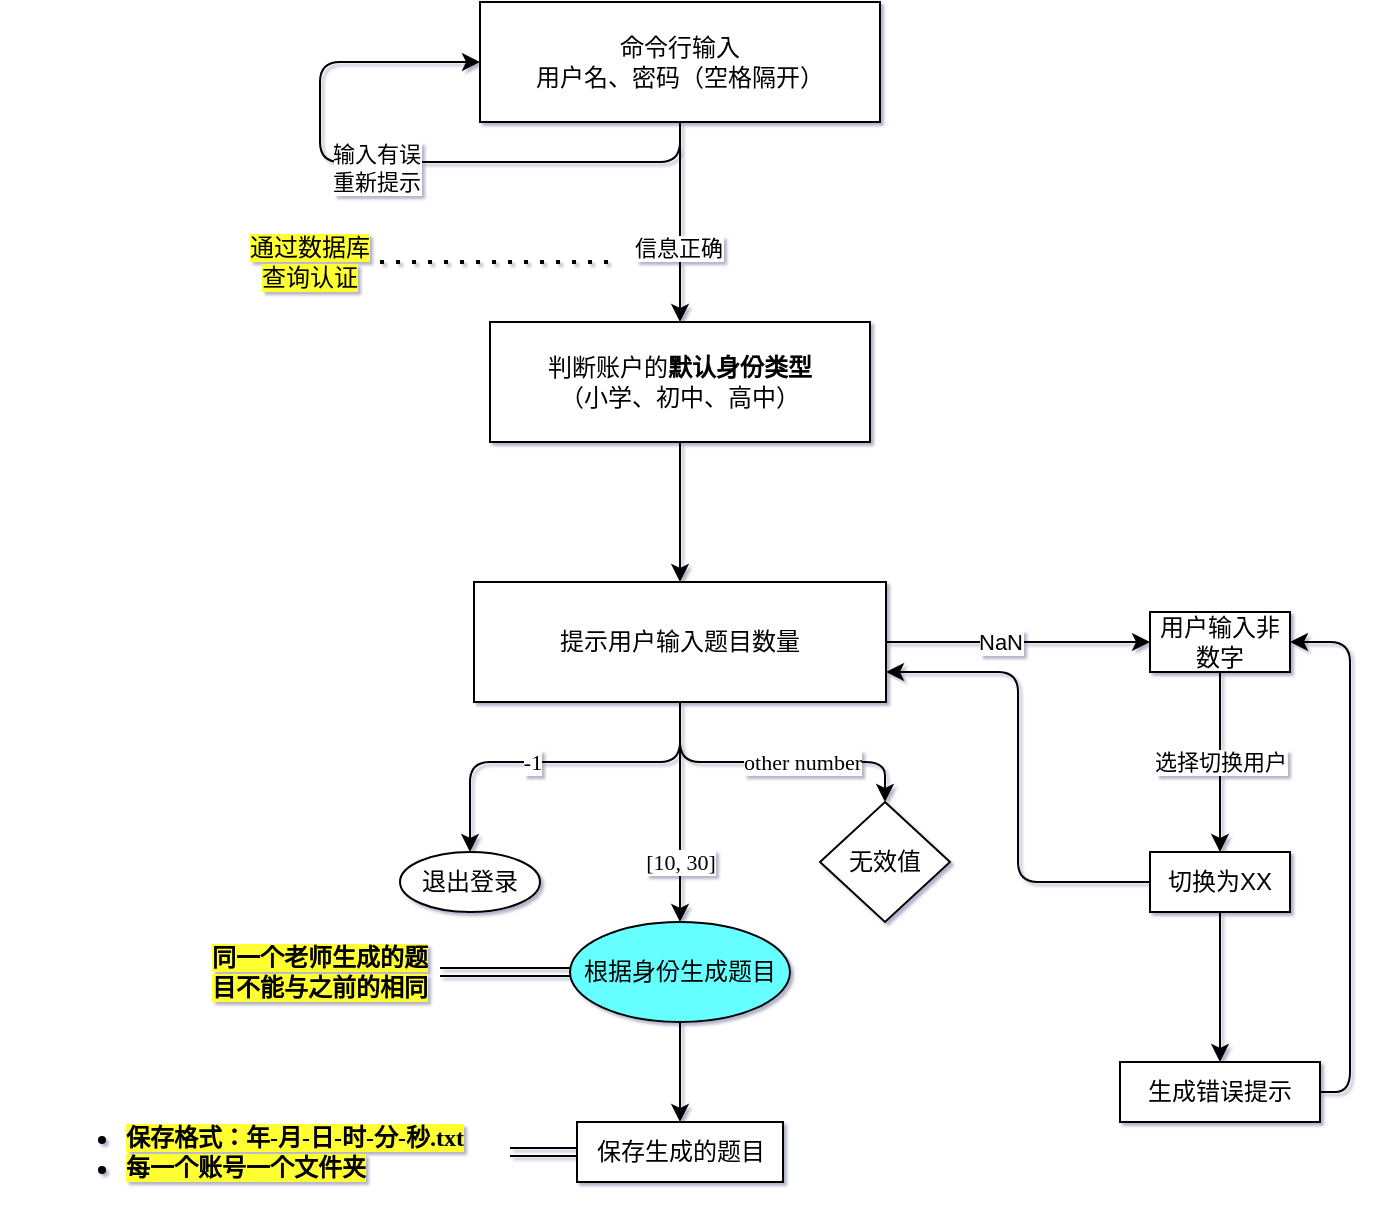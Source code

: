 <mxfile version="13.7.5" type="github">
  <diagram id="y6731CKwt_YFJlE6ePr3" name="Page-1">
    <mxGraphModel dx="1170" dy="789" grid="1" gridSize="10" guides="1" tooltips="1" connect="1" arrows="1" fold="1" page="1" pageScale="1" pageWidth="3300" pageHeight="4681" background="none" math="0" shadow="1">
      <root>
        <mxCell id="0" />
        <mxCell id="1" parent="0" />
        <mxCell id="1mZwxNp2BWopFvEGm9J5-4" style="edgeStyle=orthogonalEdgeStyle;orthogonalLoop=1;jettySize=auto;html=1;fontFamily=Verdana;" parent="1" source="1mZwxNp2BWopFvEGm9J5-1" target="1mZwxNp2BWopFvEGm9J5-7" edge="1">
          <mxGeometry relative="1" as="geometry">
            <mxPoint x="680" y="330" as="targetPoint" />
          </mxGeometry>
        </mxCell>
        <mxCell id="1mZwxNp2BWopFvEGm9J5-5" value="信息正确" style="edgeLabel;html=1;align=center;verticalAlign=middle;resizable=0;points=[];fontFamily=Verdana;" parent="1mZwxNp2BWopFvEGm9J5-4" vertex="1" connectable="0">
          <mxGeometry x="0.256" y="-1" relative="1" as="geometry">
            <mxPoint as="offset" />
          </mxGeometry>
        </mxCell>
        <mxCell id="1mZwxNp2BWopFvEGm9J5-1" value="命令行输入&lt;br&gt;用户名、密码（空格隔开）" style="whiteSpace=wrap;html=1;fontFamily=Verdana;" parent="1" vertex="1">
          <mxGeometry x="580" y="180" width="200" height="60" as="geometry" />
        </mxCell>
        <mxCell id="1mZwxNp2BWopFvEGm9J5-2" style="edgeStyle=orthogonalEdgeStyle;orthogonalLoop=1;jettySize=auto;html=1;entryX=0;entryY=0.5;entryDx=0;entryDy=0;fontFamily=Verdana;" parent="1" source="1mZwxNp2BWopFvEGm9J5-1" target="1mZwxNp2BWopFvEGm9J5-1" edge="1">
          <mxGeometry relative="1" as="geometry">
            <Array as="points">
              <mxPoint x="680" y="260" />
              <mxPoint x="500" y="260" />
              <mxPoint x="500" y="210" />
            </Array>
          </mxGeometry>
        </mxCell>
        <mxCell id="1mZwxNp2BWopFvEGm9J5-3" value="输入有误&lt;br&gt;重新提示" style="edgeLabel;html=1;align=center;verticalAlign=middle;resizable=0;points=[];fontFamily=Verdana;" parent="1mZwxNp2BWopFvEGm9J5-2" vertex="1" connectable="0">
          <mxGeometry x="0.042" y="3" relative="1" as="geometry">
            <mxPoint as="offset" />
          </mxGeometry>
        </mxCell>
        <mxCell id="wMG-3gAziZJRUNIapBy7-40" style="edgeStyle=orthogonalEdgeStyle;curved=0;rounded=1;sketch=0;orthogonalLoop=1;jettySize=auto;html=1;entryX=0.5;entryY=0;entryDx=0;entryDy=0;" edge="1" parent="1" source="1mZwxNp2BWopFvEGm9J5-7" target="1mZwxNp2BWopFvEGm9J5-10">
          <mxGeometry relative="1" as="geometry" />
        </mxCell>
        <mxCell id="1mZwxNp2BWopFvEGm9J5-7" value="判断账户的&lt;b&gt;默认身份类型&lt;/b&gt;&lt;br&gt;（小学、初中、高中）&lt;br&gt;" style="whiteSpace=wrap;html=1;fontFamily=Verdana;" parent="1" vertex="1">
          <mxGeometry x="585" y="340" width="190" height="60" as="geometry" />
        </mxCell>
        <mxCell id="wMG-3gAziZJRUNIapBy7-2" style="edgeStyle=orthogonalEdgeStyle;orthogonalLoop=1;jettySize=auto;html=1;fontFamily=Verdana;" edge="1" parent="1" source="1mZwxNp2BWopFvEGm9J5-10" target="wMG-3gAziZJRUNIapBy7-1">
          <mxGeometry relative="1" as="geometry" />
        </mxCell>
        <mxCell id="wMG-3gAziZJRUNIapBy7-3" value="[10, 30]" style="edgeLabel;html=1;align=center;verticalAlign=middle;resizable=0;points=[];fontFamily=Verdana;" vertex="1" connectable="0" parent="wMG-3gAziZJRUNIapBy7-2">
          <mxGeometry x="0.247" y="2" relative="1" as="geometry">
            <mxPoint x="-2" y="11" as="offset" />
          </mxGeometry>
        </mxCell>
        <mxCell id="wMG-3gAziZJRUNIapBy7-5" style="edgeStyle=orthogonalEdgeStyle;orthogonalLoop=1;jettySize=auto;html=1;entryX=0.5;entryY=0;entryDx=0;entryDy=0;fontFamily=Verdana;" edge="1" parent="1" source="1mZwxNp2BWopFvEGm9J5-10" target="wMG-3gAziZJRUNIapBy7-4">
          <mxGeometry relative="1" as="geometry">
            <Array as="points">
              <mxPoint x="680" y="560" />
              <mxPoint x="575" y="560" />
            </Array>
          </mxGeometry>
        </mxCell>
        <mxCell id="wMG-3gAziZJRUNIapBy7-6" value="-1" style="edgeLabel;html=1;align=center;verticalAlign=middle;resizable=0;points=[];fontFamily=Verdana;" vertex="1" connectable="0" parent="wMG-3gAziZJRUNIapBy7-5">
          <mxGeometry x="0.138" y="-4" relative="1" as="geometry">
            <mxPoint x="-2" y="4" as="offset" />
          </mxGeometry>
        </mxCell>
        <mxCell id="wMG-3gAziZJRUNIapBy7-9" style="edgeStyle=orthogonalEdgeStyle;orthogonalLoop=1;jettySize=auto;html=1;entryX=0.5;entryY=0;entryDx=0;entryDy=0;fontFamily=Verdana;" edge="1" parent="1" source="1mZwxNp2BWopFvEGm9J5-10" target="wMG-3gAziZJRUNIapBy7-8">
          <mxGeometry relative="1" as="geometry">
            <Array as="points">
              <mxPoint x="680" y="560" />
              <mxPoint x="783" y="560" />
            </Array>
          </mxGeometry>
        </mxCell>
        <mxCell id="wMG-3gAziZJRUNIapBy7-10" value="other number" style="edgeLabel;html=1;align=center;verticalAlign=middle;resizable=0;points=[];fontFamily=Verdana;" vertex="1" connectable="0" parent="wMG-3gAziZJRUNIapBy7-9">
          <mxGeometry x="0.193" relative="1" as="geometry">
            <mxPoint as="offset" />
          </mxGeometry>
        </mxCell>
        <mxCell id="wMG-3gAziZJRUNIapBy7-41" style="edgeStyle=orthogonalEdgeStyle;curved=0;rounded=1;sketch=0;orthogonalLoop=1;jettySize=auto;html=1;entryX=0;entryY=0.5;entryDx=0;entryDy=0;" edge="1" parent="1" source="1mZwxNp2BWopFvEGm9J5-10" target="wMG-3gAziZJRUNIapBy7-21">
          <mxGeometry relative="1" as="geometry" />
        </mxCell>
        <mxCell id="wMG-3gAziZJRUNIapBy7-43" value="NaN" style="edgeLabel;html=1;align=center;verticalAlign=middle;resizable=0;points=[];" vertex="1" connectable="0" parent="wMG-3gAziZJRUNIapBy7-41">
          <mxGeometry x="-0.197" y="1" relative="1" as="geometry">
            <mxPoint x="4" y="1" as="offset" />
          </mxGeometry>
        </mxCell>
        <mxCell id="1mZwxNp2BWopFvEGm9J5-10" value="提示用户输入题目数量" style="whiteSpace=wrap;html=1;fontFamily=Verdana;" parent="1" vertex="1">
          <mxGeometry x="577" y="470" width="206" height="60" as="geometry" />
        </mxCell>
        <mxCell id="wMG-3gAziZJRUNIapBy7-12" style="edgeStyle=orthogonalEdgeStyle;orthogonalLoop=1;jettySize=auto;html=1;shape=link;fontFamily=Verdana;" edge="1" parent="1" source="wMG-3gAziZJRUNIapBy7-1" target="wMG-3gAziZJRUNIapBy7-11">
          <mxGeometry relative="1" as="geometry" />
        </mxCell>
        <mxCell id="wMG-3gAziZJRUNIapBy7-13" style="edgeStyle=orthogonalEdgeStyle;orthogonalLoop=1;jettySize=auto;html=1;entryX=0.5;entryY=0;entryDx=0;entryDy=0;fontFamily=Verdana;" edge="1" parent="1" source="wMG-3gAziZJRUNIapBy7-1" target="wMG-3gAziZJRUNIapBy7-15">
          <mxGeometry relative="1" as="geometry">
            <mxPoint x="680" y="740" as="targetPoint" />
          </mxGeometry>
        </mxCell>
        <mxCell id="wMG-3gAziZJRUNIapBy7-1" value="根据身份生成题目" style="ellipse;whiteSpace=wrap;html=1;fontFamily=Verdana;fillColor=#66FFFF;" vertex="1" parent="1">
          <mxGeometry x="625" y="640" width="110" height="50" as="geometry" />
        </mxCell>
        <mxCell id="wMG-3gAziZJRUNIapBy7-4" value="退出登录" style="ellipse;whiteSpace=wrap;html=1;fontFamily=Verdana;" vertex="1" parent="1">
          <mxGeometry x="540" y="605" width="70" height="30" as="geometry" />
        </mxCell>
        <mxCell id="wMG-3gAziZJRUNIapBy7-8" value="无效值" style="rhombus;whiteSpace=wrap;html=1;fontFamily=Verdana;" vertex="1" parent="1">
          <mxGeometry x="750" y="580" width="65" height="60" as="geometry" />
        </mxCell>
        <mxCell id="wMG-3gAziZJRUNIapBy7-11" value="&lt;b style=&quot;background-color: rgb(255 , 255 , 51)&quot;&gt;同一个老师生成的题目不能与之前的相同&lt;/b&gt;" style="text;html=1;strokeColor=none;fillColor=none;align=center;verticalAlign=middle;whiteSpace=wrap;fontFamily=Verdana;" vertex="1" parent="1">
          <mxGeometry x="440" y="655" width="120" height="20" as="geometry" />
        </mxCell>
        <mxCell id="wMG-3gAziZJRUNIapBy7-16" style="edgeStyle=orthogonalEdgeStyle;orthogonalLoop=1;jettySize=auto;html=1;shape=link;fontFamily=Verdana;entryX=1;entryY=0.5;entryDx=0;entryDy=0;" edge="1" parent="1" source="wMG-3gAziZJRUNIapBy7-15" target="wMG-3gAziZJRUNIapBy7-17">
          <mxGeometry relative="1" as="geometry">
            <mxPoint x="585" y="755" as="targetPoint" />
          </mxGeometry>
        </mxCell>
        <mxCell id="wMG-3gAziZJRUNIapBy7-15" value="保存生成的题目" style="whiteSpace=wrap;html=1;fontFamily=Verdana;" vertex="1" parent="1">
          <mxGeometry x="628.5" y="740" width="103" height="30" as="geometry" />
        </mxCell>
        <mxCell id="wMG-3gAziZJRUNIapBy7-17" value="&lt;ul&gt;&lt;li style=&quot;text-align: left&quot;&gt;&lt;span style=&quot;background-color: rgb(255 , 255 , 51)&quot;&gt;&lt;b&gt;保存格式：年-月-日-时-分-秒.txt&lt;/b&gt;&lt;/span&gt;&lt;/li&gt;&lt;li style=&quot;text-align: left&quot;&gt;&lt;span style=&quot;background-color: rgb(255 , 255 , 51)&quot;&gt;&lt;b&gt;每一个账号一个文件夹&lt;/b&gt;&lt;/span&gt;&lt;/li&gt;&lt;/ul&gt;" style="text;html=1;strokeColor=none;fillColor=none;align=center;verticalAlign=middle;whiteSpace=wrap;fontFamily=Verdana;" vertex="1" parent="1">
          <mxGeometry x="340" y="727.5" width="255" height="55" as="geometry" />
        </mxCell>
        <mxCell id="wMG-3gAziZJRUNIapBy7-28" style="edgeStyle=orthogonalEdgeStyle;curved=0;rounded=1;sketch=0;orthogonalLoop=1;jettySize=auto;html=1;" edge="1" parent="1" source="wMG-3gAziZJRUNIapBy7-19" target="wMG-3gAziZJRUNIapBy7-27">
          <mxGeometry relative="1" as="geometry" />
        </mxCell>
        <mxCell id="wMG-3gAziZJRUNIapBy7-42" style="edgeStyle=orthogonalEdgeStyle;curved=0;rounded=1;sketch=0;orthogonalLoop=1;jettySize=auto;html=1;entryX=1;entryY=0.75;entryDx=0;entryDy=0;" edge="1" parent="1" source="wMG-3gAziZJRUNIapBy7-19" target="1mZwxNp2BWopFvEGm9J5-10">
          <mxGeometry relative="1" as="geometry" />
        </mxCell>
        <mxCell id="wMG-3gAziZJRUNIapBy7-19" value="切换为XX" style="rounded=0;whiteSpace=wrap;html=1;sketch=0;" vertex="1" parent="1">
          <mxGeometry x="915" y="605" width="70" height="30" as="geometry" />
        </mxCell>
        <mxCell id="wMG-3gAziZJRUNIapBy7-22" value="选择切换用户" style="edgeStyle=orthogonalEdgeStyle;curved=0;rounded=1;sketch=0;orthogonalLoop=1;jettySize=auto;html=1;entryX=0.5;entryY=0;entryDx=0;entryDy=0;" edge="1" parent="1" source="wMG-3gAziZJRUNIapBy7-21" target="wMG-3gAziZJRUNIapBy7-19">
          <mxGeometry relative="1" as="geometry" />
        </mxCell>
        <mxCell id="wMG-3gAziZJRUNIapBy7-21" value="用户输入非数字" style="rounded=0;whiteSpace=wrap;html=1;sketch=0;" vertex="1" parent="1">
          <mxGeometry x="915" y="485" width="70" height="30" as="geometry" />
        </mxCell>
        <mxCell id="wMG-3gAziZJRUNIapBy7-29" style="edgeStyle=orthogonalEdgeStyle;curved=0;rounded=1;sketch=0;orthogonalLoop=1;jettySize=auto;html=1;entryX=1;entryY=0.5;entryDx=0;entryDy=0;" edge="1" parent="1" source="wMG-3gAziZJRUNIapBy7-27" target="wMG-3gAziZJRUNIapBy7-21">
          <mxGeometry relative="1" as="geometry">
            <Array as="points">
              <mxPoint x="1015" y="725" />
              <mxPoint x="1015" y="500" />
            </Array>
          </mxGeometry>
        </mxCell>
        <mxCell id="wMG-3gAziZJRUNIapBy7-27" value="生成错误提示" style="rounded=0;whiteSpace=wrap;html=1;sketch=0;" vertex="1" parent="1">
          <mxGeometry x="900" y="710" width="100" height="30" as="geometry" />
        </mxCell>
        <mxCell id="wMG-3gAziZJRUNIapBy7-31" value="&lt;span style=&quot;background-color: rgb(255 , 255 , 51)&quot;&gt;通过数据库查询认证&lt;/span&gt;" style="text;html=1;strokeColor=none;fillColor=none;align=center;verticalAlign=middle;whiteSpace=wrap;rounded=0;sketch=0;" vertex="1" parent="1">
          <mxGeometry x="460" y="300" width="70" height="20" as="geometry" />
        </mxCell>
        <mxCell id="wMG-3gAziZJRUNIapBy7-33" value="" style="endArrow=none;dashed=1;html=1;dashPattern=1 3;strokeWidth=2;exitX=1;exitY=0.5;exitDx=0;exitDy=0;" edge="1" parent="1" source="wMG-3gAziZJRUNIapBy7-31">
          <mxGeometry width="50" height="50" relative="1" as="geometry">
            <mxPoint x="540" y="350" as="sourcePoint" />
            <mxPoint x="650" y="310" as="targetPoint" />
          </mxGeometry>
        </mxCell>
      </root>
    </mxGraphModel>
  </diagram>
</mxfile>
